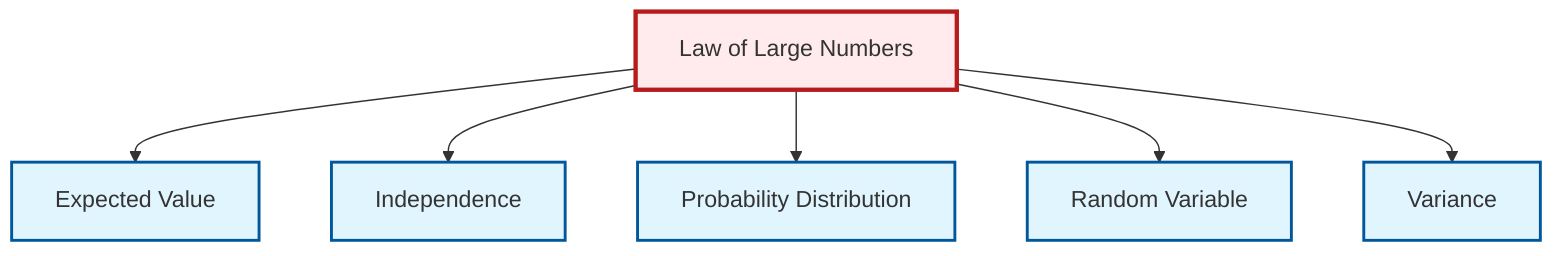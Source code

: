 graph TD
    classDef definition fill:#e1f5fe,stroke:#01579b,stroke-width:2px
    classDef theorem fill:#f3e5f5,stroke:#4a148c,stroke-width:2px
    classDef axiom fill:#fff3e0,stroke:#e65100,stroke-width:2px
    classDef example fill:#e8f5e9,stroke:#1b5e20,stroke-width:2px
    classDef current fill:#ffebee,stroke:#b71c1c,stroke-width:3px
    def-independence["Independence"]:::definition
    def-probability-distribution["Probability Distribution"]:::definition
    def-variance["Variance"]:::definition
    def-random-variable["Random Variable"]:::definition
    def-expectation["Expected Value"]:::definition
    thm-law-of-large-numbers["Law of Large Numbers"]:::theorem
    thm-law-of-large-numbers --> def-expectation
    thm-law-of-large-numbers --> def-independence
    thm-law-of-large-numbers --> def-probability-distribution
    thm-law-of-large-numbers --> def-random-variable
    thm-law-of-large-numbers --> def-variance
    class thm-law-of-large-numbers current